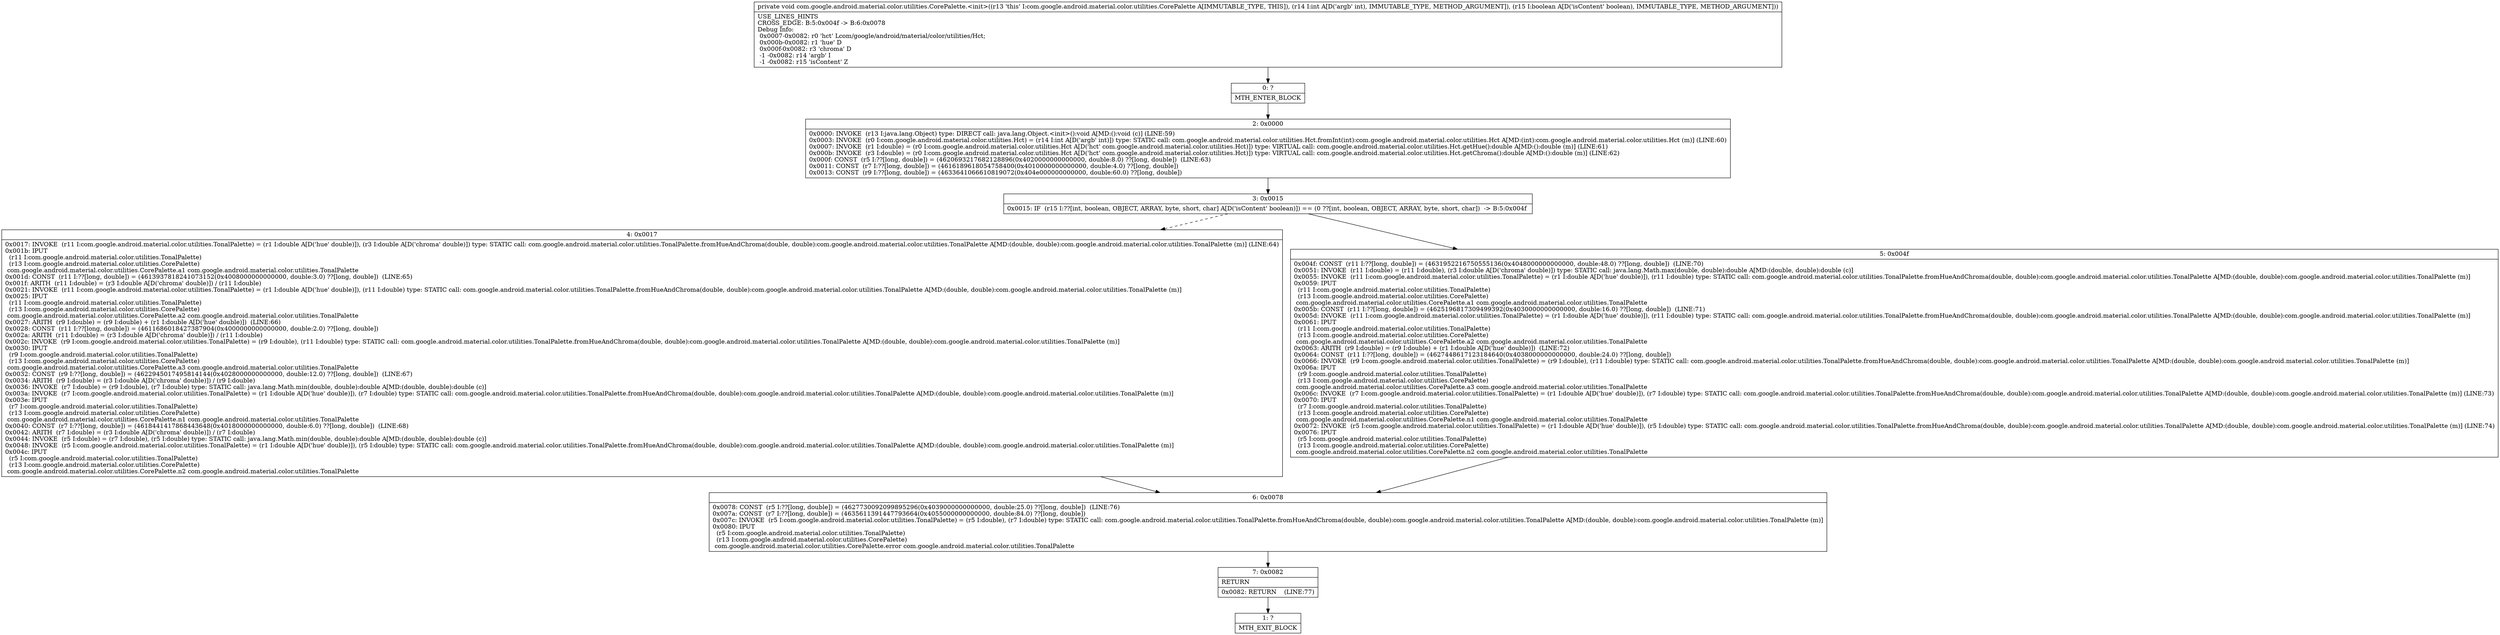 digraph "CFG forcom.google.android.material.color.utilities.CorePalette.\<init\>(IZ)V" {
Node_0 [shape=record,label="{0\:\ ?|MTH_ENTER_BLOCK\l}"];
Node_2 [shape=record,label="{2\:\ 0x0000|0x0000: INVOKE  (r13 I:java.lang.Object) type: DIRECT call: java.lang.Object.\<init\>():void A[MD:():void (c)] (LINE:59)\l0x0003: INVOKE  (r0 I:com.google.android.material.color.utilities.Hct) = (r14 I:int A[D('argb' int)]) type: STATIC call: com.google.android.material.color.utilities.Hct.fromInt(int):com.google.android.material.color.utilities.Hct A[MD:(int):com.google.android.material.color.utilities.Hct (m)] (LINE:60)\l0x0007: INVOKE  (r1 I:double) = (r0 I:com.google.android.material.color.utilities.Hct A[D('hct' com.google.android.material.color.utilities.Hct)]) type: VIRTUAL call: com.google.android.material.color.utilities.Hct.getHue():double A[MD:():double (m)] (LINE:61)\l0x000b: INVOKE  (r3 I:double) = (r0 I:com.google.android.material.color.utilities.Hct A[D('hct' com.google.android.material.color.utilities.Hct)]) type: VIRTUAL call: com.google.android.material.color.utilities.Hct.getChroma():double A[MD:():double (m)] (LINE:62)\l0x000f: CONST  (r5 I:??[long, double]) = (4620693217682128896(0x4020000000000000, double:8.0) ??[long, double])  (LINE:63)\l0x0011: CONST  (r7 I:??[long, double]) = (4616189618054758400(0x4010000000000000, double:4.0) ??[long, double]) \l0x0013: CONST  (r9 I:??[long, double]) = (4633641066610819072(0x404e000000000000, double:60.0) ??[long, double]) \l}"];
Node_3 [shape=record,label="{3\:\ 0x0015|0x0015: IF  (r15 I:??[int, boolean, OBJECT, ARRAY, byte, short, char] A[D('isContent' boolean)]) == (0 ??[int, boolean, OBJECT, ARRAY, byte, short, char])  \-\> B:5:0x004f \l}"];
Node_4 [shape=record,label="{4\:\ 0x0017|0x0017: INVOKE  (r11 I:com.google.android.material.color.utilities.TonalPalette) = (r1 I:double A[D('hue' double)]), (r3 I:double A[D('chroma' double)]) type: STATIC call: com.google.android.material.color.utilities.TonalPalette.fromHueAndChroma(double, double):com.google.android.material.color.utilities.TonalPalette A[MD:(double, double):com.google.android.material.color.utilities.TonalPalette (m)] (LINE:64)\l0x001b: IPUT  \l  (r11 I:com.google.android.material.color.utilities.TonalPalette)\l  (r13 I:com.google.android.material.color.utilities.CorePalette)\l com.google.android.material.color.utilities.CorePalette.a1 com.google.android.material.color.utilities.TonalPalette \l0x001d: CONST  (r11 I:??[long, double]) = (4613937818241073152(0x4008000000000000, double:3.0) ??[long, double])  (LINE:65)\l0x001f: ARITH  (r11 I:double) = (r3 I:double A[D('chroma' double)]) \/ (r11 I:double) \l0x0021: INVOKE  (r11 I:com.google.android.material.color.utilities.TonalPalette) = (r1 I:double A[D('hue' double)]), (r11 I:double) type: STATIC call: com.google.android.material.color.utilities.TonalPalette.fromHueAndChroma(double, double):com.google.android.material.color.utilities.TonalPalette A[MD:(double, double):com.google.android.material.color.utilities.TonalPalette (m)]\l0x0025: IPUT  \l  (r11 I:com.google.android.material.color.utilities.TonalPalette)\l  (r13 I:com.google.android.material.color.utilities.CorePalette)\l com.google.android.material.color.utilities.CorePalette.a2 com.google.android.material.color.utilities.TonalPalette \l0x0027: ARITH  (r9 I:double) = (r9 I:double) + (r1 I:double A[D('hue' double)])  (LINE:66)\l0x0028: CONST  (r11 I:??[long, double]) = (4611686018427387904(0x4000000000000000, double:2.0) ??[long, double]) \l0x002a: ARITH  (r11 I:double) = (r3 I:double A[D('chroma' double)]) \/ (r11 I:double) \l0x002c: INVOKE  (r9 I:com.google.android.material.color.utilities.TonalPalette) = (r9 I:double), (r11 I:double) type: STATIC call: com.google.android.material.color.utilities.TonalPalette.fromHueAndChroma(double, double):com.google.android.material.color.utilities.TonalPalette A[MD:(double, double):com.google.android.material.color.utilities.TonalPalette (m)]\l0x0030: IPUT  \l  (r9 I:com.google.android.material.color.utilities.TonalPalette)\l  (r13 I:com.google.android.material.color.utilities.CorePalette)\l com.google.android.material.color.utilities.CorePalette.a3 com.google.android.material.color.utilities.TonalPalette \l0x0032: CONST  (r9 I:??[long, double]) = (4622945017495814144(0x4028000000000000, double:12.0) ??[long, double])  (LINE:67)\l0x0034: ARITH  (r9 I:double) = (r3 I:double A[D('chroma' double)]) \/ (r9 I:double) \l0x0036: INVOKE  (r7 I:double) = (r9 I:double), (r7 I:double) type: STATIC call: java.lang.Math.min(double, double):double A[MD:(double, double):double (c)]\l0x003a: INVOKE  (r7 I:com.google.android.material.color.utilities.TonalPalette) = (r1 I:double A[D('hue' double)]), (r7 I:double) type: STATIC call: com.google.android.material.color.utilities.TonalPalette.fromHueAndChroma(double, double):com.google.android.material.color.utilities.TonalPalette A[MD:(double, double):com.google.android.material.color.utilities.TonalPalette (m)]\l0x003e: IPUT  \l  (r7 I:com.google.android.material.color.utilities.TonalPalette)\l  (r13 I:com.google.android.material.color.utilities.CorePalette)\l com.google.android.material.color.utilities.CorePalette.n1 com.google.android.material.color.utilities.TonalPalette \l0x0040: CONST  (r7 I:??[long, double]) = (4618441417868443648(0x4018000000000000, double:6.0) ??[long, double])  (LINE:68)\l0x0042: ARITH  (r7 I:double) = (r3 I:double A[D('chroma' double)]) \/ (r7 I:double) \l0x0044: INVOKE  (r5 I:double) = (r7 I:double), (r5 I:double) type: STATIC call: java.lang.Math.min(double, double):double A[MD:(double, double):double (c)]\l0x0048: INVOKE  (r5 I:com.google.android.material.color.utilities.TonalPalette) = (r1 I:double A[D('hue' double)]), (r5 I:double) type: STATIC call: com.google.android.material.color.utilities.TonalPalette.fromHueAndChroma(double, double):com.google.android.material.color.utilities.TonalPalette A[MD:(double, double):com.google.android.material.color.utilities.TonalPalette (m)]\l0x004c: IPUT  \l  (r5 I:com.google.android.material.color.utilities.TonalPalette)\l  (r13 I:com.google.android.material.color.utilities.CorePalette)\l com.google.android.material.color.utilities.CorePalette.n2 com.google.android.material.color.utilities.TonalPalette \l}"];
Node_6 [shape=record,label="{6\:\ 0x0078|0x0078: CONST  (r5 I:??[long, double]) = (4627730092099895296(0x4039000000000000, double:25.0) ??[long, double])  (LINE:76)\l0x007a: CONST  (r7 I:??[long, double]) = (4635611391447793664(0x4055000000000000, double:84.0) ??[long, double]) \l0x007c: INVOKE  (r5 I:com.google.android.material.color.utilities.TonalPalette) = (r5 I:double), (r7 I:double) type: STATIC call: com.google.android.material.color.utilities.TonalPalette.fromHueAndChroma(double, double):com.google.android.material.color.utilities.TonalPalette A[MD:(double, double):com.google.android.material.color.utilities.TonalPalette (m)]\l0x0080: IPUT  \l  (r5 I:com.google.android.material.color.utilities.TonalPalette)\l  (r13 I:com.google.android.material.color.utilities.CorePalette)\l com.google.android.material.color.utilities.CorePalette.error com.google.android.material.color.utilities.TonalPalette \l}"];
Node_7 [shape=record,label="{7\:\ 0x0082|RETURN\l|0x0082: RETURN    (LINE:77)\l}"];
Node_1 [shape=record,label="{1\:\ ?|MTH_EXIT_BLOCK\l}"];
Node_5 [shape=record,label="{5\:\ 0x004f|0x004f: CONST  (r11 I:??[long, double]) = (4631952216750555136(0x4048000000000000, double:48.0) ??[long, double])  (LINE:70)\l0x0051: INVOKE  (r11 I:double) = (r11 I:double), (r3 I:double A[D('chroma' double)]) type: STATIC call: java.lang.Math.max(double, double):double A[MD:(double, double):double (c)]\l0x0055: INVOKE  (r11 I:com.google.android.material.color.utilities.TonalPalette) = (r1 I:double A[D('hue' double)]), (r11 I:double) type: STATIC call: com.google.android.material.color.utilities.TonalPalette.fromHueAndChroma(double, double):com.google.android.material.color.utilities.TonalPalette A[MD:(double, double):com.google.android.material.color.utilities.TonalPalette (m)]\l0x0059: IPUT  \l  (r11 I:com.google.android.material.color.utilities.TonalPalette)\l  (r13 I:com.google.android.material.color.utilities.CorePalette)\l com.google.android.material.color.utilities.CorePalette.a1 com.google.android.material.color.utilities.TonalPalette \l0x005b: CONST  (r11 I:??[long, double]) = (4625196817309499392(0x4030000000000000, double:16.0) ??[long, double])  (LINE:71)\l0x005d: INVOKE  (r11 I:com.google.android.material.color.utilities.TonalPalette) = (r1 I:double A[D('hue' double)]), (r11 I:double) type: STATIC call: com.google.android.material.color.utilities.TonalPalette.fromHueAndChroma(double, double):com.google.android.material.color.utilities.TonalPalette A[MD:(double, double):com.google.android.material.color.utilities.TonalPalette (m)]\l0x0061: IPUT  \l  (r11 I:com.google.android.material.color.utilities.TonalPalette)\l  (r13 I:com.google.android.material.color.utilities.CorePalette)\l com.google.android.material.color.utilities.CorePalette.a2 com.google.android.material.color.utilities.TonalPalette \l0x0063: ARITH  (r9 I:double) = (r9 I:double) + (r1 I:double A[D('hue' double)])  (LINE:72)\l0x0064: CONST  (r11 I:??[long, double]) = (4627448617123184640(0x4038000000000000, double:24.0) ??[long, double]) \l0x0066: INVOKE  (r9 I:com.google.android.material.color.utilities.TonalPalette) = (r9 I:double), (r11 I:double) type: STATIC call: com.google.android.material.color.utilities.TonalPalette.fromHueAndChroma(double, double):com.google.android.material.color.utilities.TonalPalette A[MD:(double, double):com.google.android.material.color.utilities.TonalPalette (m)]\l0x006a: IPUT  \l  (r9 I:com.google.android.material.color.utilities.TonalPalette)\l  (r13 I:com.google.android.material.color.utilities.CorePalette)\l com.google.android.material.color.utilities.CorePalette.a3 com.google.android.material.color.utilities.TonalPalette \l0x006c: INVOKE  (r7 I:com.google.android.material.color.utilities.TonalPalette) = (r1 I:double A[D('hue' double)]), (r7 I:double) type: STATIC call: com.google.android.material.color.utilities.TonalPalette.fromHueAndChroma(double, double):com.google.android.material.color.utilities.TonalPalette A[MD:(double, double):com.google.android.material.color.utilities.TonalPalette (m)] (LINE:73)\l0x0070: IPUT  \l  (r7 I:com.google.android.material.color.utilities.TonalPalette)\l  (r13 I:com.google.android.material.color.utilities.CorePalette)\l com.google.android.material.color.utilities.CorePalette.n1 com.google.android.material.color.utilities.TonalPalette \l0x0072: INVOKE  (r5 I:com.google.android.material.color.utilities.TonalPalette) = (r1 I:double A[D('hue' double)]), (r5 I:double) type: STATIC call: com.google.android.material.color.utilities.TonalPalette.fromHueAndChroma(double, double):com.google.android.material.color.utilities.TonalPalette A[MD:(double, double):com.google.android.material.color.utilities.TonalPalette (m)] (LINE:74)\l0x0076: IPUT  \l  (r5 I:com.google.android.material.color.utilities.TonalPalette)\l  (r13 I:com.google.android.material.color.utilities.CorePalette)\l com.google.android.material.color.utilities.CorePalette.n2 com.google.android.material.color.utilities.TonalPalette \l}"];
MethodNode[shape=record,label="{private void com.google.android.material.color.utilities.CorePalette.\<init\>((r13 'this' I:com.google.android.material.color.utilities.CorePalette A[IMMUTABLE_TYPE, THIS]), (r14 I:int A[D('argb' int), IMMUTABLE_TYPE, METHOD_ARGUMENT]), (r15 I:boolean A[D('isContent' boolean), IMMUTABLE_TYPE, METHOD_ARGUMENT]))  | USE_LINES_HINTS\lCROSS_EDGE: B:5:0x004f \-\> B:6:0x0078\lDebug Info:\l  0x0007\-0x0082: r0 'hct' Lcom\/google\/android\/material\/color\/utilities\/Hct;\l  0x000b\-0x0082: r1 'hue' D\l  0x000f\-0x0082: r3 'chroma' D\l  \-1 \-0x0082: r14 'argb' I\l  \-1 \-0x0082: r15 'isContent' Z\l}"];
MethodNode -> Node_0;Node_0 -> Node_2;
Node_2 -> Node_3;
Node_3 -> Node_4[style=dashed];
Node_3 -> Node_5;
Node_4 -> Node_6;
Node_6 -> Node_7;
Node_7 -> Node_1;
Node_5 -> Node_6;
}

